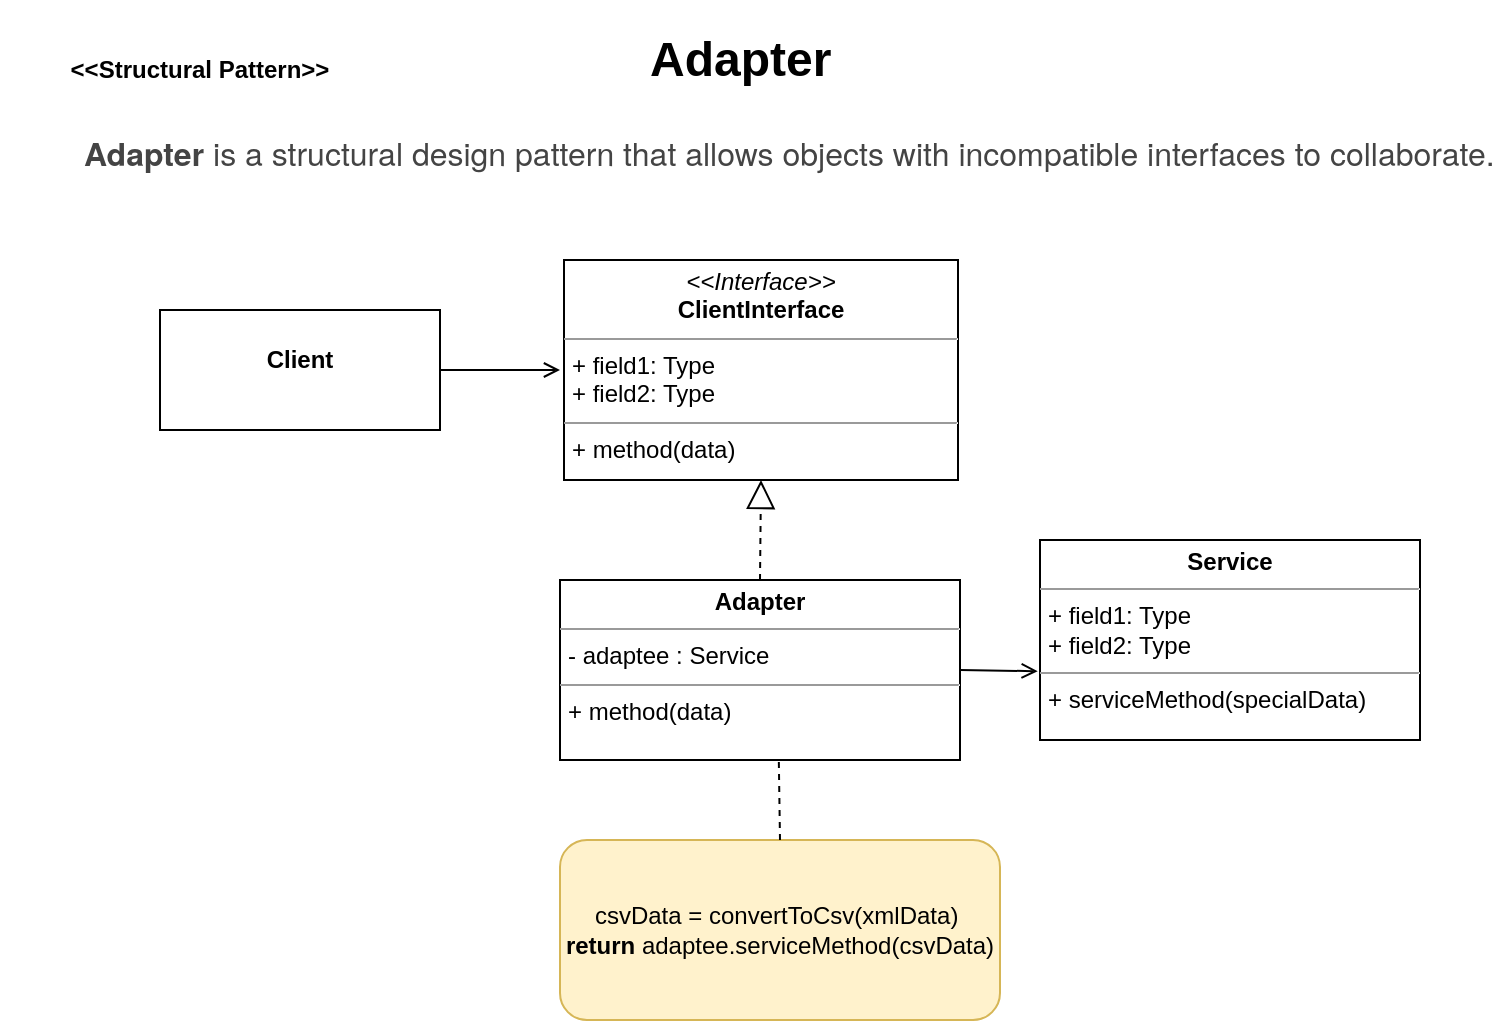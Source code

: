 <mxfile version="20.2.7" type="github">
  <diagram id="DoXPYrPWovpTTr7cnS_K" name="Page-1">
    <mxGraphModel dx="1038" dy="1671" grid="1" gridSize="10" guides="1" tooltips="1" connect="1" arrows="1" fold="1" page="1" pageScale="1" pageWidth="850" pageHeight="1100" math="0" shadow="0">
      <root>
        <mxCell id="0" />
        <mxCell id="1" parent="0" />
        <mxCell id="iaIJ1n0YUWlfMmTlzXlj-1" value="&lt;b&gt;&amp;lt;&amp;lt;Structural Pattern&amp;gt;&amp;gt;&lt;/b&gt;" style="text;html=1;strokeColor=none;fillColor=none;align=center;verticalAlign=middle;whiteSpace=wrap;rounded=0;" parent="1" vertex="1">
          <mxGeometry x="40" y="-1070" width="200" height="30" as="geometry" />
        </mxCell>
        <mxCell id="iaIJ1n0YUWlfMmTlzXlj-2" value="&lt;h1&gt;Adapter&lt;/h1&gt;" style="text;html=1;strokeColor=none;fillColor=none;spacing=5;spacingTop=-20;whiteSpace=wrap;overflow=hidden;rounded=0;" parent="1" vertex="1">
          <mxGeometry x="360" y="-1080" width="110" height="40" as="geometry" />
        </mxCell>
        <mxCell id="iaIJ1n0YUWlfMmTlzXlj-3" value="&lt;strong style=&quot;box-sizing: border-box; font-weight: bolder; color: rgb(68, 68, 68); font-family: &amp;quot;PT Sans&amp;quot;, &amp;quot;Helvetica Neue&amp;quot;, Arial, sans-serif; font-size: 16px; font-style: normal; font-variant-ligatures: normal; font-variant-caps: normal; letter-spacing: normal; orphans: 2; text-align: left; text-indent: 0px; text-transform: none; widows: 2; word-spacing: 0px; -webkit-text-stroke-width: 0px; background-color: rgb(255, 255, 255); text-decoration-thickness: initial; text-decoration-style: initial; text-decoration-color: initial;&quot;&gt;Adapter&lt;/strong&gt;&lt;span style=&quot;color: rgb(68, 68, 68); font-family: &amp;quot;PT Sans&amp;quot;, &amp;quot;Helvetica Neue&amp;quot;, Arial, sans-serif; font-size: 16px; font-style: normal; font-variant-ligatures: normal; font-variant-caps: normal; font-weight: 400; letter-spacing: normal; orphans: 2; text-align: left; text-indent: 0px; text-transform: none; widows: 2; word-spacing: 0px; -webkit-text-stroke-width: 0px; background-color: rgb(255, 255, 255); text-decoration-thickness: initial; text-decoration-style: initial; text-decoration-color: initial; float: none; display: inline !important;&quot;&gt;&lt;span&gt;&amp;nbsp;&lt;/span&gt;is a structural design pattern that allows objects with incompatible interfaces to&amp;nbsp;collaborate.&lt;/span&gt;" style="text;whiteSpace=wrap;html=1;" parent="1" vertex="1">
          <mxGeometry x="80" y="-1030" width="710" height="40" as="geometry" />
        </mxCell>
        <mxCell id="jIrhl1_V9wTLY9US-jRY-10" style="edgeStyle=orthogonalEdgeStyle;rounded=0;orthogonalLoop=1;jettySize=auto;html=1;endArrow=open;endFill=0;" edge="1" parent="1" source="jIrhl1_V9wTLY9US-jRY-1">
          <mxGeometry relative="1" as="geometry">
            <mxPoint x="320" y="-905" as="targetPoint" />
          </mxGeometry>
        </mxCell>
        <mxCell id="jIrhl1_V9wTLY9US-jRY-1" value="&lt;p style=&quot;margin:0px;margin-top:4px;text-align:center;&quot;&gt;&lt;br&gt;&lt;b&gt;Client&lt;/b&gt;&lt;/p&gt;" style="verticalAlign=top;align=left;overflow=fill;fontSize=12;fontFamily=Helvetica;html=1;" vertex="1" parent="1">
          <mxGeometry x="120" y="-935" width="140" height="60" as="geometry" />
        </mxCell>
        <mxCell id="jIrhl1_V9wTLY9US-jRY-2" value="&lt;p style=&quot;margin:0px;margin-top:4px;text-align:center;&quot;&gt;&lt;b&gt;Adapter&lt;/b&gt;&lt;/p&gt;&lt;hr size=&quot;1&quot;&gt;&lt;p style=&quot;margin:0px;margin-left:4px;&quot;&gt;- adaptee : Service&lt;/p&gt;&lt;hr size=&quot;1&quot;&gt;&lt;p style=&quot;margin:0px;margin-left:4px;&quot;&gt;+ method(data)&lt;/p&gt;" style="verticalAlign=top;align=left;overflow=fill;fontSize=12;fontFamily=Helvetica;html=1;" vertex="1" parent="1">
          <mxGeometry x="320" y="-800" width="200" height="90" as="geometry" />
        </mxCell>
        <mxCell id="jIrhl1_V9wTLY9US-jRY-4" value="&lt;p style=&quot;margin:0px;margin-top:4px;text-align:center;&quot;&gt;&lt;i&gt;&amp;lt;&amp;lt;Interface&amp;gt;&amp;gt;&lt;/i&gt;&lt;br&gt;&lt;b&gt;ClientInterface&lt;/b&gt;&lt;/p&gt;&lt;hr size=&quot;1&quot;&gt;&lt;p style=&quot;margin:0px;margin-left:4px;&quot;&gt;+ field1: Type&lt;br&gt;+ field2: Type&lt;/p&gt;&lt;hr size=&quot;1&quot;&gt;&lt;p style=&quot;margin:0px;margin-left:4px;&quot;&gt;+ method(data)&lt;br&gt;&lt;/p&gt;" style="verticalAlign=top;align=left;overflow=fill;fontSize=12;fontFamily=Helvetica;html=1;" vertex="1" parent="1">
          <mxGeometry x="322" y="-960" width="197" height="110" as="geometry" />
        </mxCell>
        <mxCell id="jIrhl1_V9wTLY9US-jRY-5" value="csvData = convertToCsv(xmlData)&amp;nbsp;&lt;br&gt;&lt;b&gt;return&lt;/b&gt; adaptee.serviceMethod(csvData)" style="text;html=1;strokeColor=#d6b656;fillColor=#fff2cc;align=center;verticalAlign=middle;whiteSpace=wrap;rounded=1;" vertex="1" parent="1">
          <mxGeometry x="320" y="-670" width="220" height="90" as="geometry" />
        </mxCell>
        <mxCell id="jIrhl1_V9wTLY9US-jRY-6" value="&lt;p style=&quot;margin:0px;margin-top:4px;text-align:center;&quot;&gt;&lt;b style=&quot;&quot;&gt;Service&lt;/b&gt;&lt;/p&gt;&lt;hr size=&quot;1&quot;&gt;&lt;p style=&quot;margin:0px;margin-left:4px;&quot;&gt;+ field1: Type&lt;br&gt;+ field2: Type&lt;/p&gt;&lt;hr size=&quot;1&quot;&gt;&lt;p style=&quot;margin:0px;margin-left:4px;&quot;&gt;+ serviceMethod(specialData)&lt;br&gt;&lt;br&gt;&lt;/p&gt;" style="verticalAlign=top;align=left;overflow=fill;fontSize=12;fontFamily=Helvetica;html=1;rounded=0;strokeColor=default;" vertex="1" parent="1">
          <mxGeometry x="560" y="-820" width="190" height="100" as="geometry" />
        </mxCell>
        <mxCell id="jIrhl1_V9wTLY9US-jRY-7" value="" style="endArrow=none;dashed=1;html=1;rounded=0;entryX=0.547;entryY=0.993;entryDx=0;entryDy=0;entryPerimeter=0;exitX=0.5;exitY=0;exitDx=0;exitDy=0;" edge="1" parent="1" source="jIrhl1_V9wTLY9US-jRY-5" target="jIrhl1_V9wTLY9US-jRY-2">
          <mxGeometry width="50" height="50" relative="1" as="geometry">
            <mxPoint x="380" y="-620" as="sourcePoint" />
            <mxPoint x="430" y="-670" as="targetPoint" />
          </mxGeometry>
        </mxCell>
        <mxCell id="jIrhl1_V9wTLY9US-jRY-8" value="" style="endArrow=open;html=1;rounded=0;exitX=1;exitY=0.5;exitDx=0;exitDy=0;entryX=-0.006;entryY=0.656;entryDx=0;entryDy=0;entryPerimeter=0;endFill=0;" edge="1" parent="1" source="jIrhl1_V9wTLY9US-jRY-2" target="jIrhl1_V9wTLY9US-jRY-6">
          <mxGeometry width="50" height="50" relative="1" as="geometry">
            <mxPoint x="480" y="-710" as="sourcePoint" />
            <mxPoint x="530" y="-760" as="targetPoint" />
          </mxGeometry>
        </mxCell>
        <mxCell id="jIrhl1_V9wTLY9US-jRY-9" value="" style="endArrow=block;dashed=1;endFill=0;endSize=12;html=1;rounded=0;entryX=0.5;entryY=1;entryDx=0;entryDy=0;" edge="1" parent="1" target="jIrhl1_V9wTLY9US-jRY-4">
          <mxGeometry width="160" relative="1" as="geometry">
            <mxPoint x="420" y="-800" as="sourcePoint" />
            <mxPoint x="580" y="-800" as="targetPoint" />
          </mxGeometry>
        </mxCell>
      </root>
    </mxGraphModel>
  </diagram>
</mxfile>
